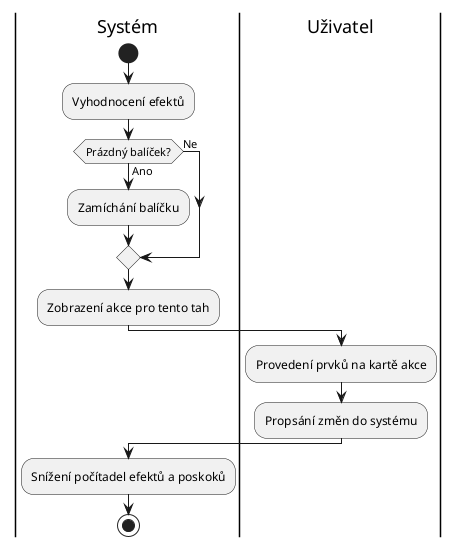 @startuml enemyTurn
|Systém|
start

:Vyhodnocení efektů;
if (Prázdný balíček?) then (Ano)
  :Zamíchání balíčku;
else (Ne)
endif
:Zobrazení akce pro tento tah;

|Uživatel|
:Provedení prvků na kartě akce;
:Propsání změn do systému;

|Systém|
:Snížení počítadel efektů a poskoků;

stop
@enduml